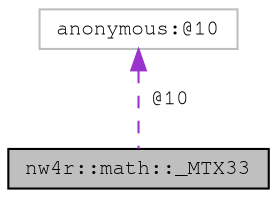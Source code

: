 digraph "nw4r::math::_MTX33"
{
 // LATEX_PDF_SIZE
  edge [fontname="FreeMono",fontsize="10",labelfontname="FreeMono",labelfontsize="10"];
  node [fontname="FreeMono",fontsize="10",shape=record];
  Node1 [label="nw4r::math::_MTX33",height=0.2,width=0.4,color="black", fillcolor="grey75", style="filled", fontcolor="black",tooltip=" "];
  Node2 -> Node1 [dir="back",color="darkorchid3",fontsize="10",style="dashed",label=" @10" ,fontname="FreeMono"];
  Node2 [label="anonymous:@10",height=0.2,width=0.4,color="grey75", fillcolor="white", style="filled",tooltip=" "];
}
